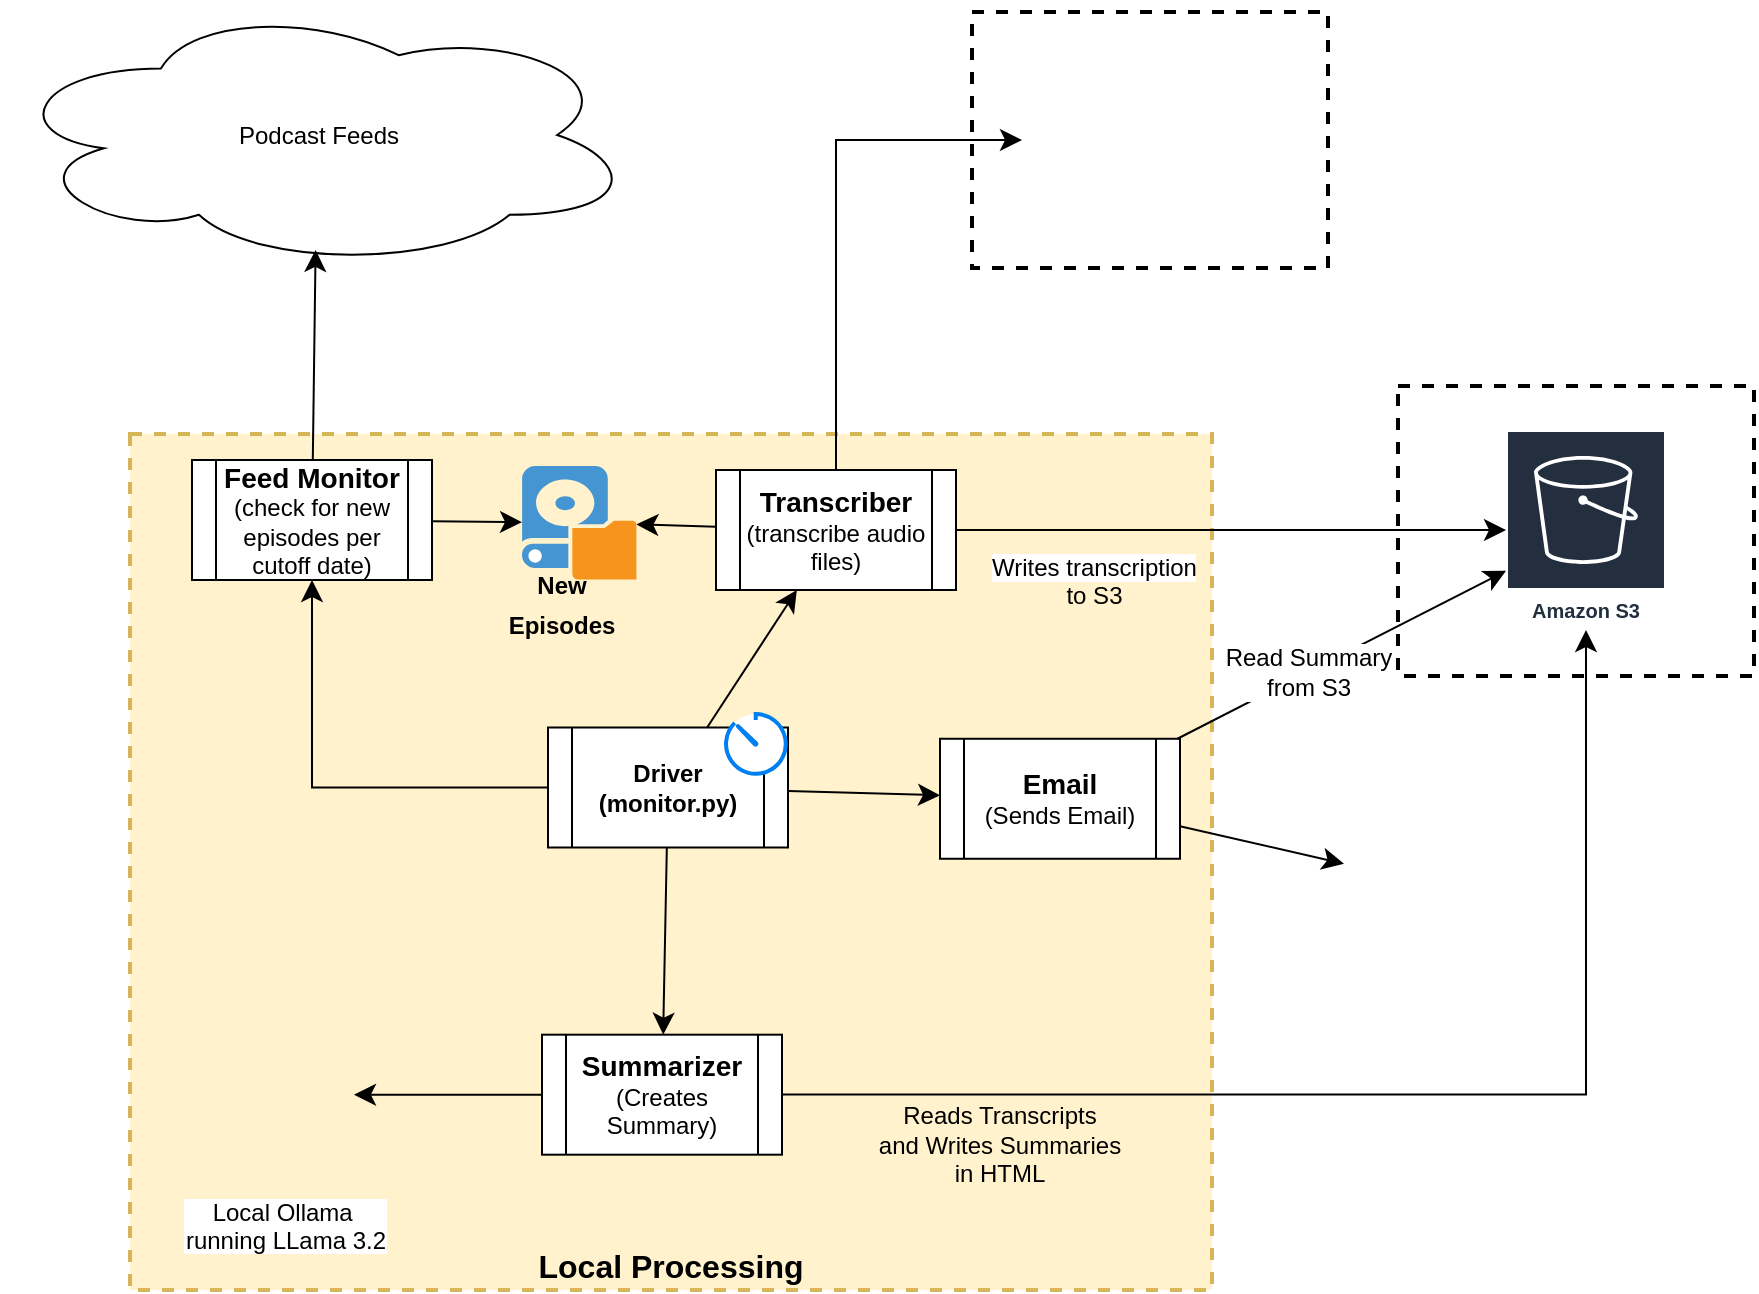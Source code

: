 <mxfile version="26.0.4">
  <diagram name="Page-1" id="iSE-BYIHh8CY65DjldPa">
    <mxGraphModel dx="1464" dy="1084" grid="0" gridSize="10" guides="1" tooltips="1" connect="1" arrows="1" fold="1" page="0" pageScale="1" pageWidth="850" pageHeight="1100" math="0" shadow="0">
      <root>
        <mxCell id="0" />
        <mxCell id="1" parent="0" />
        <mxCell id="VPsLKvTVY1jadgCigQuc-1" value="Local Processing" style="rounded=0;whiteSpace=wrap;html=1;dashed=1;strokeWidth=2;fillColor=#fff2cc;strokeColor=#d6b656;verticalAlign=bottom;fontSize=16;fontStyle=1" vertex="1" parent="1">
          <mxGeometry x="-209" y="124" width="541" height="428" as="geometry" />
        </mxCell>
        <mxCell id="VPsLKvTVY1jadgCigQuc-2" value="Podcast Feeds" style="ellipse;shape=cloud;whiteSpace=wrap;html=1;" vertex="1" parent="1">
          <mxGeometry x="-272.8" y="-92" width="317" height="133" as="geometry" />
        </mxCell>
        <mxCell id="VPsLKvTVY1jadgCigQuc-9" style="edgeStyle=none;curved=1;rounded=0;orthogonalLoop=1;jettySize=auto;html=1;fontSize=12;startSize=8;endSize=8;" edge="1" parent="1" source="VPsLKvTVY1jadgCigQuc-3" target="VPsLKvTVY1jadgCigQuc-8">
          <mxGeometry relative="1" as="geometry" />
        </mxCell>
        <mxCell id="VPsLKvTVY1jadgCigQuc-3" value="&lt;b&gt;&lt;font style=&quot;font-size: 14px;&quot;&gt;Feed Monitor&lt;/font&gt;&lt;/b&gt;&lt;br&gt;(check for new episodes per cutoff date)" style="shape=process;whiteSpace=wrap;html=1;backgroundOutline=1;" vertex="1" parent="1">
          <mxGeometry x="-178" y="137" width="120" height="60" as="geometry" />
        </mxCell>
        <mxCell id="VPsLKvTVY1jadgCigQuc-4" style="edgeStyle=none;curved=1;rounded=0;orthogonalLoop=1;jettySize=auto;html=1;entryX=0.494;entryY=0.932;entryDx=0;entryDy=0;entryPerimeter=0;fontSize=12;startSize=8;endSize=8;" edge="1" parent="1" source="VPsLKvTVY1jadgCigQuc-3" target="VPsLKvTVY1jadgCigQuc-2">
          <mxGeometry relative="1" as="geometry" />
        </mxCell>
        <mxCell id="VPsLKvTVY1jadgCigQuc-12" style="edgeStyle=orthogonalEdgeStyle;rounded=0;orthogonalLoop=1;jettySize=auto;html=1;entryX=0.5;entryY=1;entryDx=0;entryDy=0;fontSize=12;startSize=8;endSize=8;" edge="1" parent="1" source="VPsLKvTVY1jadgCigQuc-10" target="VPsLKvTVY1jadgCigQuc-3">
          <mxGeometry relative="1" as="geometry" />
        </mxCell>
        <mxCell id="VPsLKvTVY1jadgCigQuc-16" value="" style="group" vertex="1" connectable="0" parent="1">
          <mxGeometry x="212" y="-87" width="178" height="128" as="geometry" />
        </mxCell>
        <mxCell id="VPsLKvTVY1jadgCigQuc-14" value="" style="rounded=0;whiteSpace=wrap;html=1;dashed=1;strokeWidth=2;" vertex="1" parent="VPsLKvTVY1jadgCigQuc-16">
          <mxGeometry width="178" height="128" as="geometry" />
        </mxCell>
        <mxCell id="VPsLKvTVY1jadgCigQuc-15" value="" style="shape=image;verticalLabelPosition=bottom;labelBackgroundColor=default;verticalAlign=top;aspect=fixed;imageAspect=0;image=https://miro.medium.com/v2/resize:fit:690/1*PCGbnvnYY9SYIjyXvwOHkw.png;" vertex="1" parent="VPsLKvTVY1jadgCigQuc-16">
          <mxGeometry x="25" y="30.16" width="121" height="67.69" as="geometry" />
        </mxCell>
        <mxCell id="VPsLKvTVY1jadgCigQuc-18" style="edgeStyle=none;curved=1;rounded=0;orthogonalLoop=1;jettySize=auto;html=1;fontSize=12;startSize=8;endSize=8;" edge="1" parent="1" source="VPsLKvTVY1jadgCigQuc-17" target="VPsLKvTVY1jadgCigQuc-8">
          <mxGeometry relative="1" as="geometry" />
        </mxCell>
        <mxCell id="VPsLKvTVY1jadgCigQuc-19" style="edgeStyle=orthogonalEdgeStyle;rounded=0;orthogonalLoop=1;jettySize=auto;html=1;fontSize=12;startSize=8;endSize=8;exitX=1;exitY=0.5;exitDx=0;exitDy=0;" edge="1" parent="1" source="VPsLKvTVY1jadgCigQuc-17" target="VPsLKvTVY1jadgCigQuc-15">
          <mxGeometry relative="1" as="geometry">
            <Array as="points">
              <mxPoint x="144" y="172" />
              <mxPoint x="144" y="-23" />
            </Array>
          </mxGeometry>
        </mxCell>
        <mxCell id="VPsLKvTVY1jadgCigQuc-17" value="&lt;span style=&quot;font-size: 14px;&quot;&gt;&lt;b&gt;Transcriber&lt;br&gt;&lt;/b&gt;&lt;/span&gt;(transcribe audio files)" style="shape=process;whiteSpace=wrap;html=1;backgroundOutline=1;" vertex="1" parent="1">
          <mxGeometry x="84" y="142" width="120" height="60" as="geometry" />
        </mxCell>
        <mxCell id="VPsLKvTVY1jadgCigQuc-23" value="" style="group" vertex="1" connectable="0" parent="1">
          <mxGeometry x="-23.0" y="140" width="67.2" height="83" as="geometry" />
        </mxCell>
        <mxCell id="VPsLKvTVY1jadgCigQuc-8" value="" style="shadow=0;dashed=0;html=1;strokeColor=none;fillColor=#4495D1;labelPosition=center;verticalLabelPosition=bottom;verticalAlign=top;align=center;outlineConnect=0;shape=mxgraph.veeam.local_disk;" vertex="1" parent="VPsLKvTVY1jadgCigQuc-23">
          <mxGeometry x="10" width="57.2" height="56.8" as="geometry" />
        </mxCell>
        <mxCell id="VPsLKvTVY1jadgCigQuc-22" value="&lt;font style=&quot;font-size: 12px;&quot;&gt;&lt;b&gt;New Episodes&lt;/b&gt;&lt;/font&gt;" style="text;html=1;align=center;verticalAlign=middle;whiteSpace=wrap;rounded=0;fontSize=16;" vertex="1" parent="VPsLKvTVY1jadgCigQuc-23">
          <mxGeometry y="53" width="60" height="30" as="geometry" />
        </mxCell>
        <mxCell id="VPsLKvTVY1jadgCigQuc-24" style="edgeStyle=none;curved=1;rounded=0;orthogonalLoop=1;jettySize=auto;html=1;fontSize=12;startSize=8;endSize=8;" edge="1" parent="1" source="VPsLKvTVY1jadgCigQuc-10" target="VPsLKvTVY1jadgCigQuc-17">
          <mxGeometry relative="1" as="geometry" />
        </mxCell>
        <mxCell id="VPsLKvTVY1jadgCigQuc-29" style="edgeStyle=none;curved=1;rounded=0;orthogonalLoop=1;jettySize=auto;html=1;fontSize=12;startSize=8;endSize=8;" edge="1" parent="1" source="VPsLKvTVY1jadgCigQuc-25" target="VPsLKvTVY1jadgCigQuc-28">
          <mxGeometry relative="1" as="geometry" />
        </mxCell>
        <mxCell id="VPsLKvTVY1jadgCigQuc-25" value="&lt;span style=&quot;font-size: 14px;&quot;&gt;&lt;b&gt;Summarizer&lt;br&gt;&lt;/b&gt;&lt;/span&gt;(Creates Summary)" style="shape=process;whiteSpace=wrap;html=1;backgroundOutline=1;" vertex="1" parent="1">
          <mxGeometry x="-3" y="424.34" width="120" height="60" as="geometry" />
        </mxCell>
        <mxCell id="VPsLKvTVY1jadgCigQuc-28" value="Local Ollama &#xa;running LLama 3.2" style="shape=image;verticalLabelPosition=bottom;labelBackgroundColor=default;verticalAlign=top;aspect=fixed;imageAspect=0;image=https://ih1.redbubble.net/image.5611428487.053/bg,f8f8f8-flat,750x,075,f-pad,750x1000,f8f8f8.jpg;" vertex="1" parent="1">
          <mxGeometry x="-165" y="409" width="68" height="90.67" as="geometry" />
        </mxCell>
        <mxCell id="VPsLKvTVY1jadgCigQuc-30" style="edgeStyle=none;curved=1;rounded=0;orthogonalLoop=1;jettySize=auto;html=1;fontSize=12;startSize=8;endSize=8;" edge="1" parent="1" source="VPsLKvTVY1jadgCigQuc-10" target="VPsLKvTVY1jadgCigQuc-25">
          <mxGeometry relative="1" as="geometry" />
        </mxCell>
        <mxCell id="VPsLKvTVY1jadgCigQuc-35" style="edgeStyle=none;curved=1;rounded=0;orthogonalLoop=1;jettySize=auto;html=1;fontSize=12;startSize=8;endSize=8;" edge="1" parent="1" source="VPsLKvTVY1jadgCigQuc-31" target="VPsLKvTVY1jadgCigQuc-34">
          <mxGeometry relative="1" as="geometry" />
        </mxCell>
        <mxCell id="VPsLKvTVY1jadgCigQuc-31" value="&lt;span style=&quot;font-size: 14px;&quot;&gt;&lt;b&gt;Email&lt;br&gt;&lt;/b&gt;&lt;/span&gt;(Sends Email)" style="shape=process;whiteSpace=wrap;html=1;backgroundOutline=1;" vertex="1" parent="1">
          <mxGeometry x="196" y="276.38" width="120" height="60" as="geometry" />
        </mxCell>
        <mxCell id="VPsLKvTVY1jadgCigQuc-32" style="edgeStyle=none;curved=1;rounded=0;orthogonalLoop=1;jettySize=auto;html=1;fontSize=12;startSize=8;endSize=8;" edge="1" parent="1" source="VPsLKvTVY1jadgCigQuc-10" target="VPsLKvTVY1jadgCigQuc-31">
          <mxGeometry relative="1" as="geometry" />
        </mxCell>
        <mxCell id="VPsLKvTVY1jadgCigQuc-36" value="" style="group" vertex="1" connectable="0" parent="1">
          <mxGeometry x="425" y="62" width="178" height="183" as="geometry" />
        </mxCell>
        <mxCell id="VPsLKvTVY1jadgCigQuc-5" value="" style="rounded=0;whiteSpace=wrap;html=1;dashed=1;strokeWidth=2;" vertex="1" parent="VPsLKvTVY1jadgCigQuc-36">
          <mxGeometry y="38" width="178" height="145" as="geometry" />
        </mxCell>
        <mxCell id="VPsLKvTVY1jadgCigQuc-7" value="Amazon S3" style="sketch=0;outlineConnect=0;fontColor=#232F3E;gradientColor=none;strokeColor=#ffffff;fillColor=#232F3E;dashed=0;verticalLabelPosition=middle;verticalAlign=bottom;align=center;html=1;whiteSpace=wrap;fontSize=10;fontStyle=1;spacing=3;shape=mxgraph.aws4.productIcon;prIcon=mxgraph.aws4.s3;" vertex="1" parent="VPsLKvTVY1jadgCigQuc-36">
          <mxGeometry x="54" y="60" width="80" height="100" as="geometry" />
        </mxCell>
        <mxCell id="VPsLKvTVY1jadgCigQuc-38" value="&lt;span style=&quot;color: rgb(0, 0, 0); font-family: Helvetica; font-size: 12px; font-style: normal; font-variant-ligatures: normal; font-variant-caps: normal; font-weight: 400; letter-spacing: normal; orphans: 2; text-align: center; text-indent: 0px; text-transform: none; widows: 2; word-spacing: 0px; -webkit-text-stroke-width: 0px; white-space: nowrap; background-color: rgb(255, 255, 255); text-decoration-thickness: initial; text-decoration-style: initial; text-decoration-color: initial; display: inline !important; float: none;&quot;&gt;Writes transcription&lt;/span&gt;&lt;div style=&quot;forced-color-adjust: none; color: rgb(0, 0, 0); font-family: Helvetica; font-size: 12px; font-style: normal; font-variant-ligatures: normal; font-variant-caps: normal; font-weight: 400; letter-spacing: normal; orphans: 2; text-align: center; text-indent: 0px; text-transform: none; widows: 2; word-spacing: 0px; -webkit-text-stroke-width: 0px; white-space: nowrap; text-decoration-thickness: initial; text-decoration-style: initial; text-decoration-color: initial;&quot;&gt;to S3&lt;/div&gt;" style="text;whiteSpace=wrap;html=1;" vertex="1" parent="1">
          <mxGeometry x="220" y="177" width="130" height="51" as="geometry" />
        </mxCell>
        <mxCell id="VPsLKvTVY1jadgCigQuc-37" style="edgeStyle=orthogonalEdgeStyle;rounded=0;orthogonalLoop=1;jettySize=auto;html=1;fontSize=12;startSize=8;endSize=8;" edge="1" parent="1" source="VPsLKvTVY1jadgCigQuc-17" target="VPsLKvTVY1jadgCigQuc-7">
          <mxGeometry relative="1" as="geometry" />
        </mxCell>
        <mxCell id="VPsLKvTVY1jadgCigQuc-10" value="&lt;b&gt;Driver (monitor.py)&lt;/b&gt;" style="shape=process;whiteSpace=wrap;html=1;backgroundOutline=1;" vertex="1" parent="1">
          <mxGeometry y="270.75" width="120" height="60" as="geometry" />
        </mxCell>
        <mxCell id="VPsLKvTVY1jadgCigQuc-11" value="" style="html=1;verticalLabelPosition=bottom;align=center;labelBackgroundColor=#ffffff;verticalAlign=top;strokeWidth=2;strokeColor=#0080F0;shadow=0;dashed=0;shape=mxgraph.ios7.icons.gauge;" vertex="1" parent="1">
          <mxGeometry x="87.6" y="264" width="32.4" height="31.5" as="geometry" />
        </mxCell>
        <mxCell id="VPsLKvTVY1jadgCigQuc-34" value="" style="shape=image;verticalLabelPosition=bottom;labelBackgroundColor=default;verticalAlign=top;aspect=fixed;imageAspect=0;image=https://i.pinimg.com/736x/98/d3/0c/98d30cfcde53c203166b1442f1ecaede.jpg;" vertex="1" parent="1">
          <mxGeometry x="398" y="298" width="106" height="106" as="geometry" />
        </mxCell>
        <mxCell id="VPsLKvTVY1jadgCigQuc-33" style="edgeStyle=none;curved=1;rounded=0;orthogonalLoop=1;jettySize=auto;html=1;fontSize=12;startSize=8;endSize=8;" edge="1" parent="1" source="VPsLKvTVY1jadgCigQuc-31" target="VPsLKvTVY1jadgCigQuc-7">
          <mxGeometry relative="1" as="geometry" />
        </mxCell>
        <mxCell id="VPsLKvTVY1jadgCigQuc-39" value="Read Summary&lt;div&gt;from S3&lt;/div&gt;" style="edgeLabel;html=1;align=center;verticalAlign=middle;resizable=0;points=[];fontSize=12;" vertex="1" connectable="0" parent="VPsLKvTVY1jadgCigQuc-33">
          <mxGeometry x="-0.202" relative="1" as="geometry">
            <mxPoint as="offset" />
          </mxGeometry>
        </mxCell>
        <mxCell id="VPsLKvTVY1jadgCigQuc-26" style="edgeStyle=orthogonalEdgeStyle;rounded=0;orthogonalLoop=1;jettySize=auto;html=1;fontSize=12;startSize=8;endSize=8;" edge="1" parent="1" source="VPsLKvTVY1jadgCigQuc-25" target="VPsLKvTVY1jadgCigQuc-7">
          <mxGeometry relative="1" as="geometry" />
        </mxCell>
        <mxCell id="VPsLKvTVY1jadgCigQuc-40" value="&lt;span style=&quot;font-size: 12px; text-wrap: nowrap;&quot;&gt;Reads Transcripts&lt;/span&gt;&lt;div style=&quot;font-size: 12px; text-wrap: nowrap;&quot;&gt;and Writes Summaries&lt;/div&gt;&lt;div style=&quot;font-size: 12px; text-wrap: nowrap;&quot;&gt;in HTML&lt;/div&gt;" style="text;strokeColor=none;fillColor=none;html=1;align=center;verticalAlign=middle;whiteSpace=wrap;rounded=0;fontSize=16;" vertex="1" parent="1">
          <mxGeometry x="196" y="462" width="60" height="30" as="geometry" />
        </mxCell>
      </root>
    </mxGraphModel>
  </diagram>
</mxfile>
